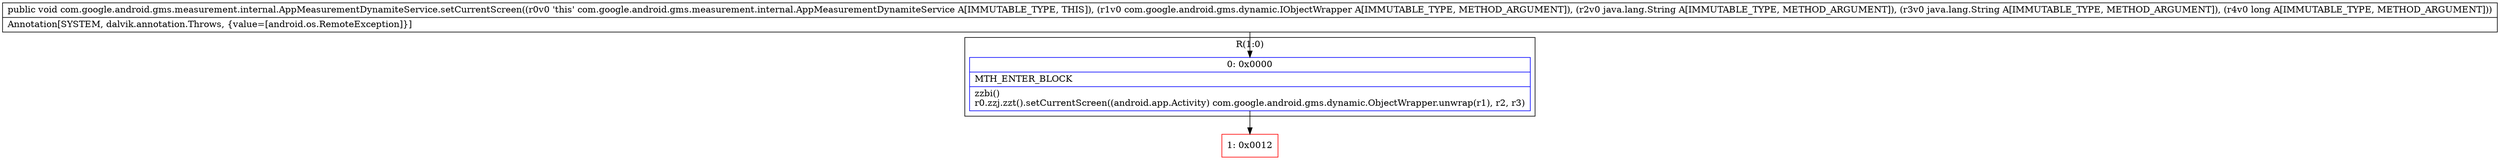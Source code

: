 digraph "CFG forcom.google.android.gms.measurement.internal.AppMeasurementDynamiteService.setCurrentScreen(Lcom\/google\/android\/gms\/dynamic\/IObjectWrapper;Ljava\/lang\/String;Ljava\/lang\/String;J)V" {
subgraph cluster_Region_1574636415 {
label = "R(1:0)";
node [shape=record,color=blue];
Node_0 [shape=record,label="{0\:\ 0x0000|MTH_ENTER_BLOCK\l|zzbi()\lr0.zzj.zzt().setCurrentScreen((android.app.Activity) com.google.android.gms.dynamic.ObjectWrapper.unwrap(r1), r2, r3)\l}"];
}
Node_1 [shape=record,color=red,label="{1\:\ 0x0012}"];
MethodNode[shape=record,label="{public void com.google.android.gms.measurement.internal.AppMeasurementDynamiteService.setCurrentScreen((r0v0 'this' com.google.android.gms.measurement.internal.AppMeasurementDynamiteService A[IMMUTABLE_TYPE, THIS]), (r1v0 com.google.android.gms.dynamic.IObjectWrapper A[IMMUTABLE_TYPE, METHOD_ARGUMENT]), (r2v0 java.lang.String A[IMMUTABLE_TYPE, METHOD_ARGUMENT]), (r3v0 java.lang.String A[IMMUTABLE_TYPE, METHOD_ARGUMENT]), (r4v0 long A[IMMUTABLE_TYPE, METHOD_ARGUMENT]))  | Annotation[SYSTEM, dalvik.annotation.Throws, \{value=[android.os.RemoteException]\}]\l}"];
MethodNode -> Node_0;
Node_0 -> Node_1;
}

